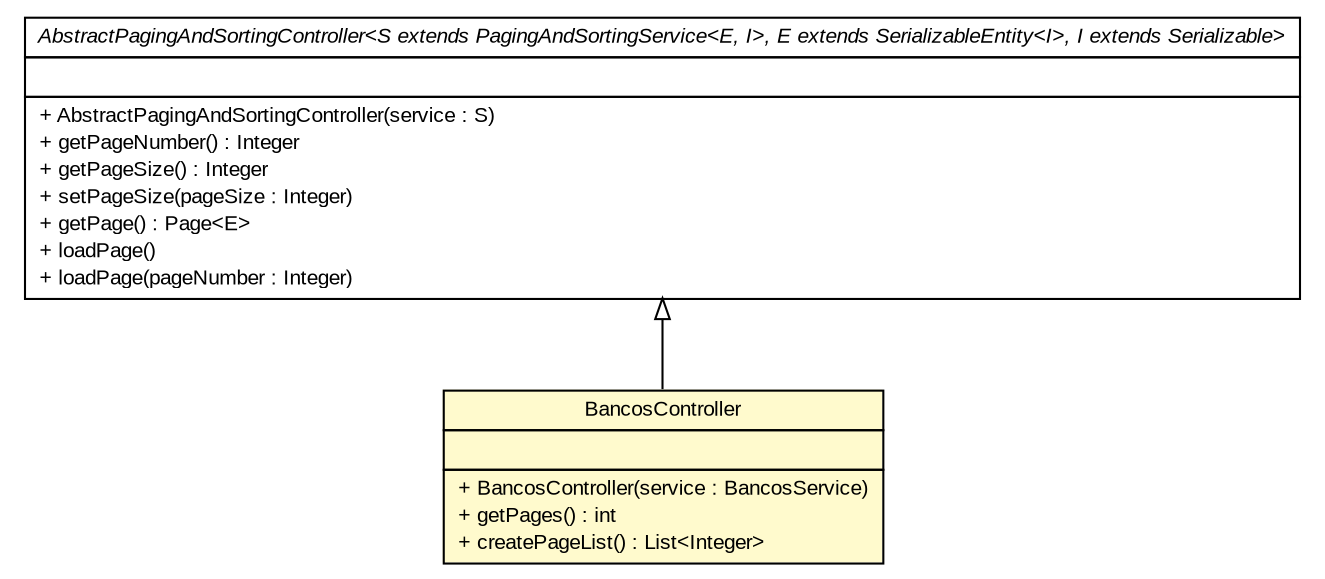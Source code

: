 #!/usr/local/bin/dot
#
# Class diagram 
# Generated by UMLGraph version R5_6 (http://www.umlgraph.org/)
#

digraph G {
	edge [fontname="arial",fontsize=10,labelfontname="arial",labelfontsize=10];
	node [fontname="arial",fontsize=10,shape=plaintext];
	nodesep=0.25;
	ranksep=0.5;
	// br.gov.to.sefaz.common.controller.AbstractPagingAndSortingController<S extends br.gov.to.sefaz.common.service.iface.PagingAndSortingService<E, I>, E extends br.gov.to.sefaz.common.model.SerializableEntity<I>, I extends java.io.Serializable>
	c723 [label=<<table title="br.gov.to.sefaz.common.controller.AbstractPagingAndSortingController" border="0" cellborder="1" cellspacing="0" cellpadding="2" port="p" href="../../common/controller/AbstractPagingAndSortingController.html">
		<tr><td><table border="0" cellspacing="0" cellpadding="1">
<tr><td align="center" balign="center"><font face="arial italic"> AbstractPagingAndSortingController&lt;S extends PagingAndSortingService&lt;E, I&gt;, E extends SerializableEntity&lt;I&gt;, I extends Serializable&gt; </font></td></tr>
		</table></td></tr>
		<tr><td><table border="0" cellspacing="0" cellpadding="1">
<tr><td align="left" balign="left">  </td></tr>
		</table></td></tr>
		<tr><td><table border="0" cellspacing="0" cellpadding="1">
<tr><td align="left" balign="left"> + AbstractPagingAndSortingController(service : S) </td></tr>
<tr><td align="left" balign="left"> + getPageNumber() : Integer </td></tr>
<tr><td align="left" balign="left"> + getPageSize() : Integer </td></tr>
<tr><td align="left" balign="left"> + setPageSize(pageSize : Integer) </td></tr>
<tr><td align="left" balign="left"> + getPage() : Page&lt;E&gt; </td></tr>
<tr><td align="left" balign="left"> + loadPage() </td></tr>
<tr><td align="left" balign="left"> + loadPage(pageNumber : Integer) </td></tr>
		</table></td></tr>
		</table>>, URL="../../common/controller/AbstractPagingAndSortingController.html", fontname="arial", fontcolor="black", fontsize=10.0];
	// br.gov.to.sefaz.arr.controller.BancosController
	c729 [label=<<table title="br.gov.to.sefaz.arr.controller.BancosController" border="0" cellborder="1" cellspacing="0" cellpadding="2" port="p" bgcolor="lemonChiffon" href="./BancosController.html">
		<tr><td><table border="0" cellspacing="0" cellpadding="1">
<tr><td align="center" balign="center"> BancosController </td></tr>
		</table></td></tr>
		<tr><td><table border="0" cellspacing="0" cellpadding="1">
<tr><td align="left" balign="left">  </td></tr>
		</table></td></tr>
		<tr><td><table border="0" cellspacing="0" cellpadding="1">
<tr><td align="left" balign="left"> + BancosController(service : BancosService) </td></tr>
<tr><td align="left" balign="left"> + getPages() : int </td></tr>
<tr><td align="left" balign="left"> + createPageList() : List&lt;Integer&gt; </td></tr>
		</table></td></tr>
		</table>>, URL="./BancosController.html", fontname="arial", fontcolor="black", fontsize=10.0];
	//br.gov.to.sefaz.arr.controller.BancosController extends br.gov.to.sefaz.common.controller.AbstractPagingAndSortingController<br.gov.to.sefaz.arr.service.iface.BancosService, br.gov.to.sefaz.arr.model.entity.Bancos, java.lang.Integer>
	c723:p -> c729:p [dir=back,arrowtail=empty];
}

